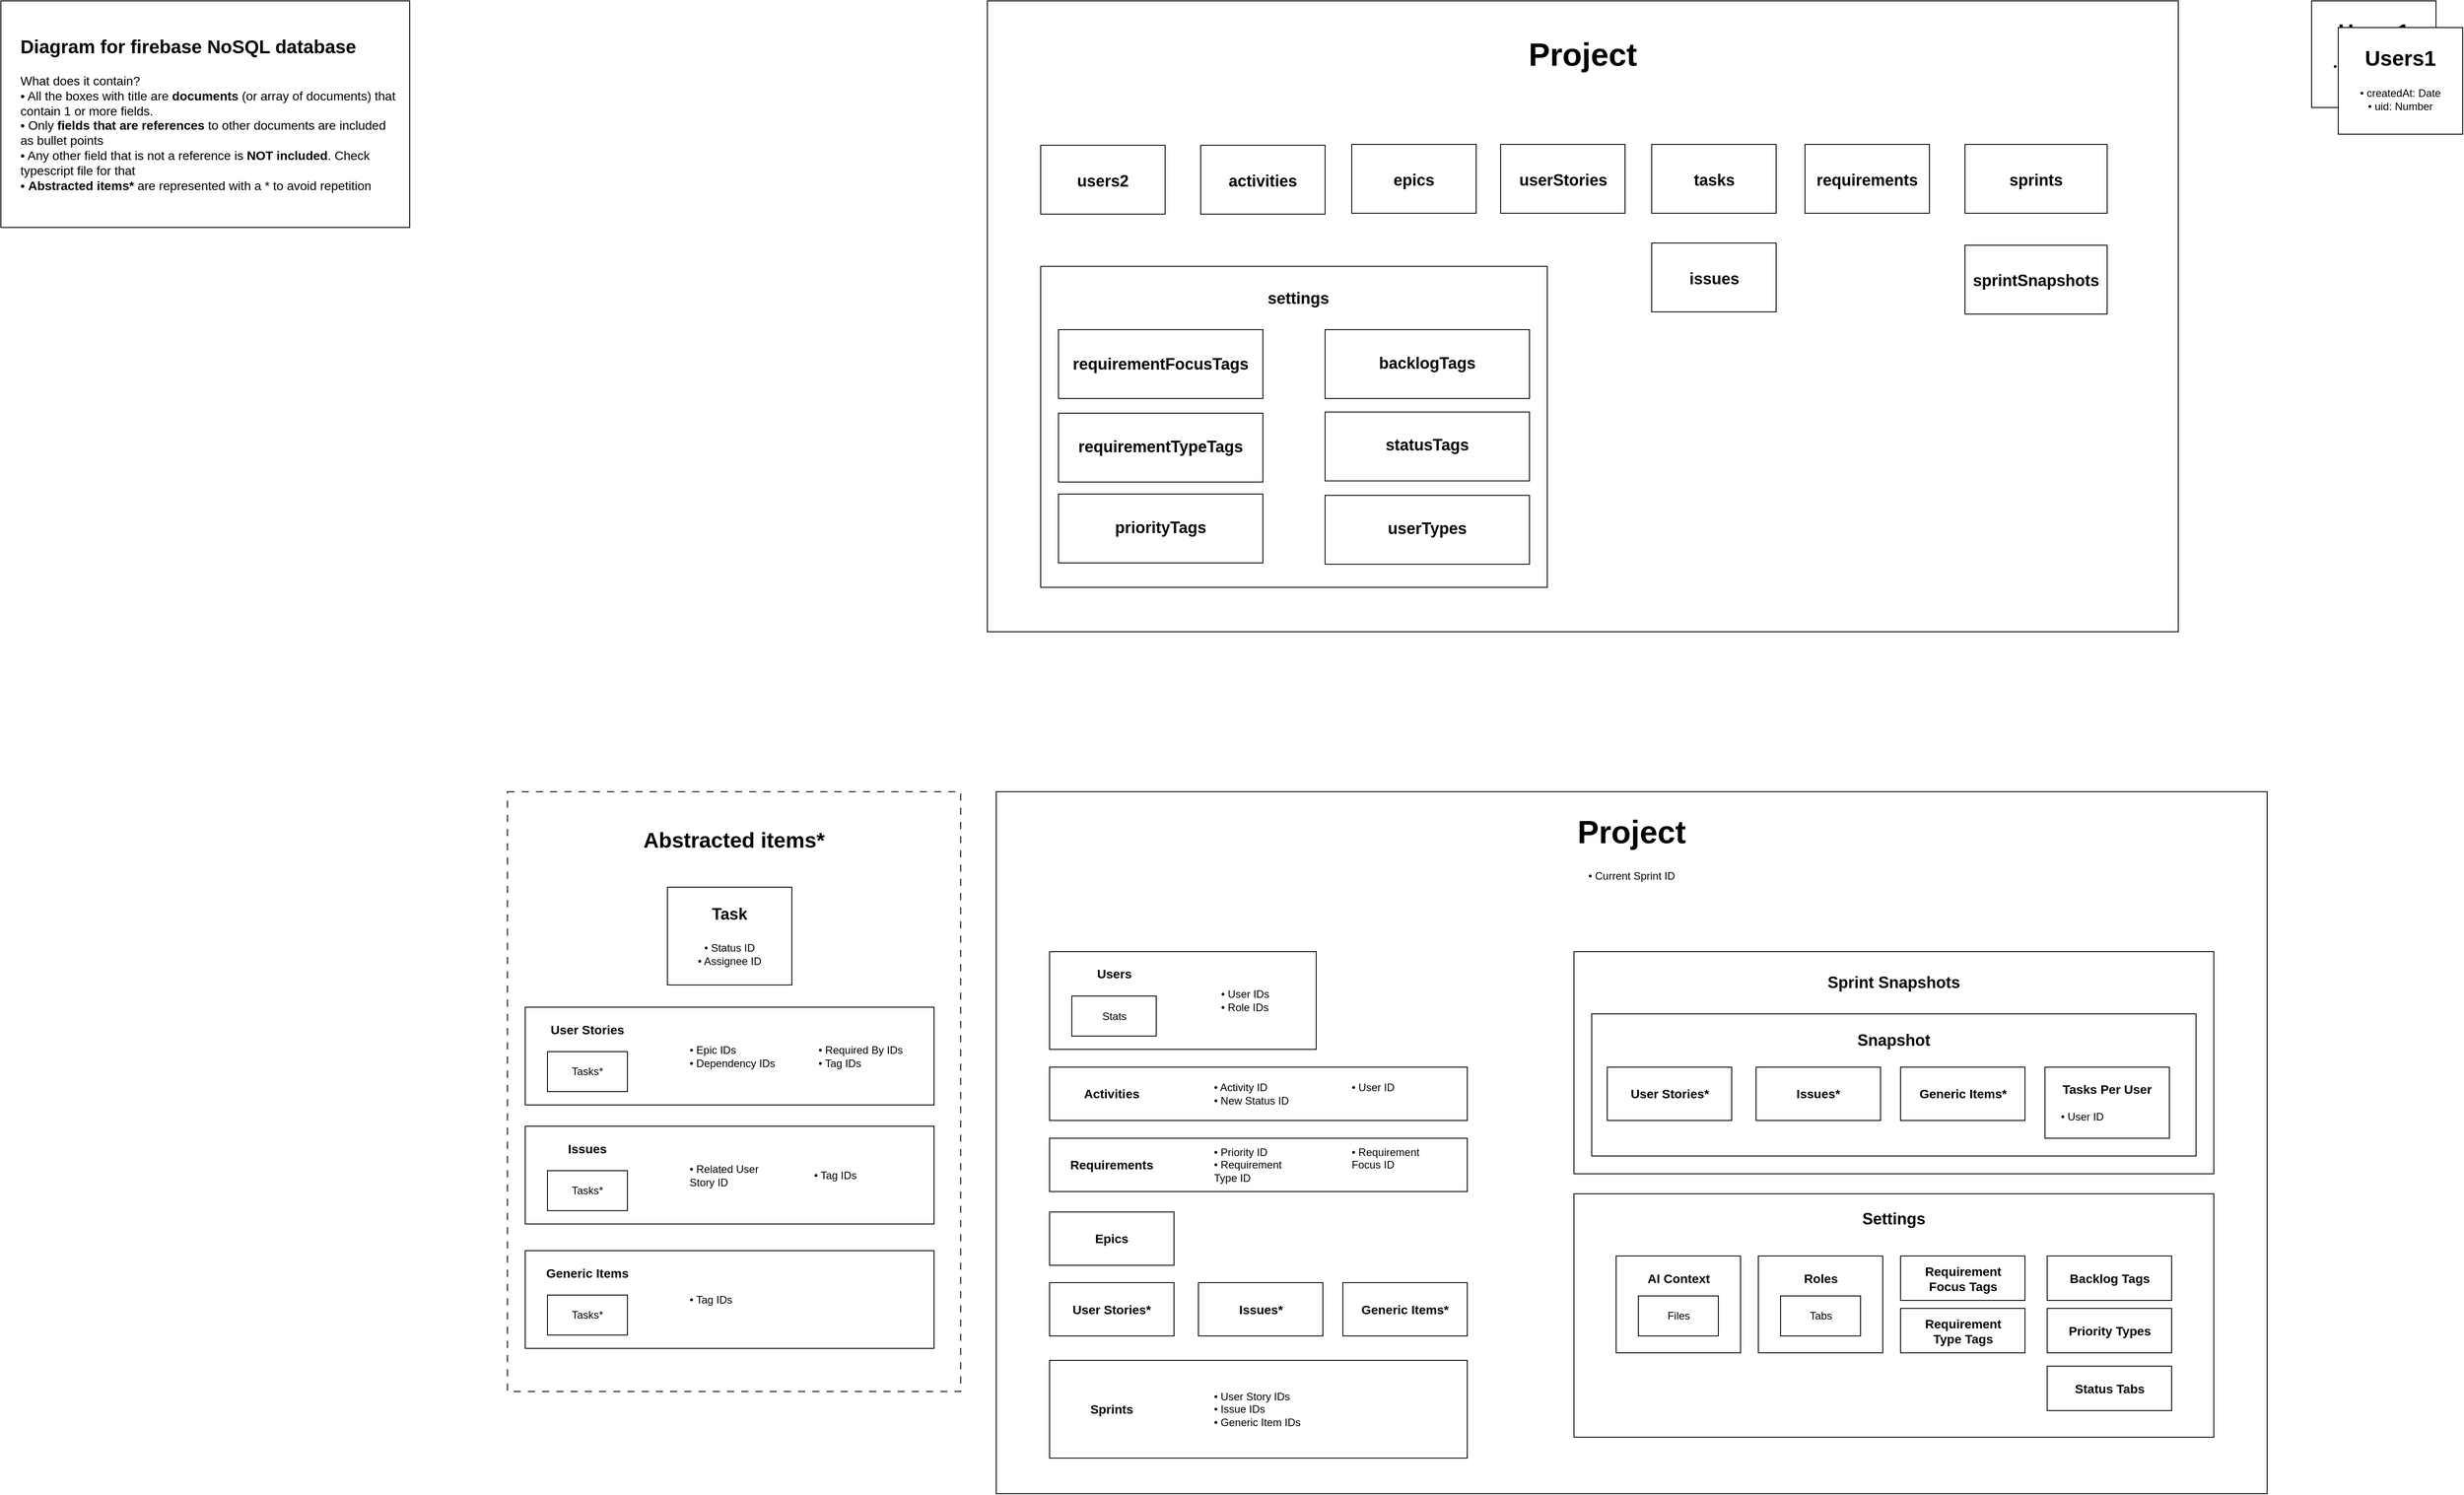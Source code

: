 <mxfile version="26.2.14">
  <diagram name="Página-1" id="4OTmXY2Rh0phOZ1CV6iW">
    <mxGraphModel dx="4019" dy="1845" grid="1" gridSize="10" guides="1" tooltips="1" connect="1" arrows="1" fold="1" page="1" pageScale="1" pageWidth="827" pageHeight="1169" math="0" shadow="0">
      <root>
        <mxCell id="0" />
        <mxCell id="1" parent="0" />
        <mxCell id="7UEIV4KV4VF5LxMRAz7w-19" value="" style="rounded=0;whiteSpace=wrap;html=1;" parent="1" vertex="1">
          <mxGeometry x="-620" y="30" width="460" height="255" as="geometry" />
        </mxCell>
        <mxCell id="syVXaHFY9ad1_4dyUhUQ-4" value="" style="rounded=0;whiteSpace=wrap;html=1;" parent="1" vertex="1">
          <mxGeometry x="490" y="30" width="1340" height="710" as="geometry" />
        </mxCell>
        <mxCell id="syVXaHFY9ad1_4dyUhUQ-6" value="&lt;h1&gt;Project&lt;/h1&gt;" style="text;html=1;align=center;verticalAlign=middle;whiteSpace=wrap;rounded=0;fontSize=18;" parent="1" vertex="1">
          <mxGeometry x="1095" y="75" width="130" height="30" as="geometry" />
        </mxCell>
        <mxCell id="syVXaHFY9ad1_4dyUhUQ-55" value="" style="rounded=0;whiteSpace=wrap;html=1;" parent="1" vertex="1">
          <mxGeometry x="1980" y="30" width="140" height="120" as="geometry" />
        </mxCell>
        <mxCell id="syVXaHFY9ad1_4dyUhUQ-56" value="&lt;h1&gt;Users1&lt;/h1&gt;" style="text;html=1;align=center;verticalAlign=middle;whiteSpace=wrap;rounded=0;" parent="1" vertex="1">
          <mxGeometry x="2020" y="50" width="60" height="30" as="geometry" />
        </mxCell>
        <mxCell id="MFJId0UJbE_y7SjFGPqC-90" value="&lt;p&gt;&lt;/p&gt;&lt;span style=&quot;background-color: transparent; color: light-dark(rgb(0, 0, 0), rgb(255, 255, 255));&quot;&gt;• createdAt: Date&lt;/span&gt;&lt;div&gt;&lt;span style=&quot;background-color: transparent; color: light-dark(rgb(0, 0, 0), rgb(255, 255, 255));&quot;&gt;• uid: Number&lt;/span&gt;&lt;/div&gt;" style="text;html=1;align=center;verticalAlign=middle;whiteSpace=wrap;rounded=0;" parent="1" vertex="1">
          <mxGeometry x="2000" y="90" width="100" height="30" as="geometry" />
        </mxCell>
        <mxCell id="7UEIV4KV4VF5LxMRAz7w-18" value="&lt;h2&gt;&lt;b&gt;Diagram for firebase NoSQL database&lt;/b&gt;&lt;/h2&gt;&lt;div&gt;What does it contain?&lt;/div&gt;&lt;div&gt;• All the boxes with title are &lt;b&gt;documents&lt;/b&gt;&amp;nbsp;(or array of documents) that contain 1 or more fields.&lt;/div&gt;&lt;div&gt;• Only &lt;b&gt;fields that are&amp;nbsp;references&lt;/b&gt; to other documents are included as bullet points&lt;/div&gt;&lt;div&gt;• Any other field that is not a reference is &lt;b&gt;NOT included&lt;/b&gt;. Check typescript file for that&lt;/div&gt;&lt;div&gt;• &lt;b&gt;Abstracted items*&lt;/b&gt; are represented with a * to avoid repetition&lt;/div&gt;" style="text;html=1;align=left;verticalAlign=top;whiteSpace=wrap;rounded=0;fontSize=14;" parent="1" vertex="1">
          <mxGeometry x="-600" y="45" width="430" height="220" as="geometry" />
        </mxCell>
        <mxCell id="F_IemNpZJ3v2NOJDD-CK-1" value="" style="rounded=0;whiteSpace=wrap;html=1;fillColor=none;dashed=1;dashPattern=8 8;fillStyle=zigzag-line;gradientColor=default;" vertex="1" parent="1">
          <mxGeometry x="-50" y="920" width="510" height="675" as="geometry" />
        </mxCell>
        <mxCell id="F_IemNpZJ3v2NOJDD-CK-2" value="" style="rounded=0;whiteSpace=wrap;html=1;" vertex="1" parent="1">
          <mxGeometry x="500" y="920" width="1430" height="790" as="geometry" />
        </mxCell>
        <mxCell id="F_IemNpZJ3v2NOJDD-CK-3" value="&lt;h1&gt;Project&lt;/h1&gt;" style="text;html=1;align=center;verticalAlign=middle;whiteSpace=wrap;rounded=0;fontSize=18;" vertex="1" parent="1">
          <mxGeometry x="1150" y="950" width="130" height="30" as="geometry" />
        </mxCell>
        <mxCell id="F_IemNpZJ3v2NOJDD-CK-4" value="" style="rounded=0;whiteSpace=wrap;html=1;" vertex="1" parent="1">
          <mxGeometry x="560" y="1230" width="470" height="60" as="geometry" />
        </mxCell>
        <mxCell id="F_IemNpZJ3v2NOJDD-CK-5" value="&lt;h3&gt;Activities&lt;/h3&gt;" style="text;html=1;align=center;verticalAlign=middle;whiteSpace=wrap;rounded=0;" vertex="1" parent="1">
          <mxGeometry x="590" y="1245" width="80" height="30" as="geometry" />
        </mxCell>
        <mxCell id="F_IemNpZJ3v2NOJDD-CK-6" value="" style="rounded=0;whiteSpace=wrap;html=1;" vertex="1" parent="1">
          <mxGeometry x="560" y="1100" width="300" height="110" as="geometry" />
        </mxCell>
        <mxCell id="F_IemNpZJ3v2NOJDD-CK-7" value="" style="rounded=0;whiteSpace=wrap;html=1;" vertex="1" parent="1">
          <mxGeometry x="585" y="1150" width="95" height="45" as="geometry" />
        </mxCell>
        <mxCell id="F_IemNpZJ3v2NOJDD-CK-8" value="Stats" style="text;html=1;align=center;verticalAlign=middle;whiteSpace=wrap;rounded=0;" vertex="1" parent="1">
          <mxGeometry x="602.5" y="1157.5" width="60" height="30" as="geometry" />
        </mxCell>
        <mxCell id="F_IemNpZJ3v2NOJDD-CK-9" value="&lt;h3&gt;Users&lt;/h3&gt;" style="text;html=1;align=center;verticalAlign=middle;whiteSpace=wrap;rounded=0;" vertex="1" parent="1">
          <mxGeometry x="602.5" y="1110" width="60" height="30" as="geometry" />
        </mxCell>
        <mxCell id="F_IemNpZJ3v2NOJDD-CK-10" value="" style="rounded=0;whiteSpace=wrap;html=1;" vertex="1" parent="1">
          <mxGeometry x="560" y="1310" width="470" height="60" as="geometry" />
        </mxCell>
        <mxCell id="F_IemNpZJ3v2NOJDD-CK-11" value="&lt;h3&gt;Requirements&lt;/h3&gt;" style="text;html=1;align=center;verticalAlign=middle;whiteSpace=wrap;rounded=0;" vertex="1" parent="1">
          <mxGeometry x="590" y="1325" width="80" height="30" as="geometry" />
        </mxCell>
        <mxCell id="F_IemNpZJ3v2NOJDD-CK-12" value="" style="rounded=0;whiteSpace=wrap;html=1;" vertex="1" parent="1">
          <mxGeometry x="560" y="1393" width="140" height="60" as="geometry" />
        </mxCell>
        <mxCell id="F_IemNpZJ3v2NOJDD-CK-13" value="&lt;h3&gt;Epics&lt;/h3&gt;" style="text;html=1;align=center;verticalAlign=middle;whiteSpace=wrap;rounded=0;" vertex="1" parent="1">
          <mxGeometry x="590" y="1408" width="80" height="30" as="geometry" />
        </mxCell>
        <mxCell id="F_IemNpZJ3v2NOJDD-CK-14" value="" style="rounded=0;whiteSpace=wrap;html=1;" vertex="1" parent="1">
          <mxGeometry x="1150" y="1100" width="720" height="250" as="geometry" />
        </mxCell>
        <mxCell id="F_IemNpZJ3v2NOJDD-CK-15" value="&lt;h2&gt;Sprint Snapshots&lt;/h2&gt;" style="text;html=1;align=center;verticalAlign=middle;whiteSpace=wrap;rounded=0;" vertex="1" parent="1">
          <mxGeometry x="1385" y="1120" width="250" height="30" as="geometry" />
        </mxCell>
        <mxCell id="F_IemNpZJ3v2NOJDD-CK-16" value="" style="rounded=0;whiteSpace=wrap;html=1;" vertex="1" parent="1">
          <mxGeometry x="1170" y="1170" width="680" height="160" as="geometry" />
        </mxCell>
        <mxCell id="F_IemNpZJ3v2NOJDD-CK-17" value="&lt;h2&gt;Snapshot&lt;/h2&gt;" style="text;html=1;align=center;verticalAlign=middle;whiteSpace=wrap;rounded=0;" vertex="1" parent="1">
          <mxGeometry x="1450" y="1185" width="120" height="30" as="geometry" />
        </mxCell>
        <mxCell id="F_IemNpZJ3v2NOJDD-CK-18" value="" style="rounded=0;whiteSpace=wrap;html=1;" vertex="1" parent="1">
          <mxGeometry x="1150" y="1372.5" width="720" height="274" as="geometry" />
        </mxCell>
        <mxCell id="F_IemNpZJ3v2NOJDD-CK-19" value="" style="rounded=0;whiteSpace=wrap;html=1;" vertex="1" parent="1">
          <mxGeometry x="1197.5" y="1442.5" width="140" height="109" as="geometry" />
        </mxCell>
        <mxCell id="F_IemNpZJ3v2NOJDD-CK-20" value="&lt;h2&gt;Settings&lt;/h2&gt;" style="text;html=1;align=center;verticalAlign=middle;whiteSpace=wrap;rounded=0;" vertex="1" parent="1">
          <mxGeometry x="1385" y="1385.5" width="250" height="30" as="geometry" />
        </mxCell>
        <mxCell id="F_IemNpZJ3v2NOJDD-CK-21" value="&lt;h3&gt;AI Context&lt;/h3&gt;" style="text;html=1;align=center;verticalAlign=middle;whiteSpace=wrap;rounded=0;" vertex="1" parent="1">
          <mxGeometry x="1207.5" y="1452.5" width="120" height="30" as="geometry" />
        </mxCell>
        <mxCell id="F_IemNpZJ3v2NOJDD-CK-22" value="" style="rounded=0;whiteSpace=wrap;html=1;" vertex="1" parent="1">
          <mxGeometry x="1357.5" y="1442.5" width="140" height="109" as="geometry" />
        </mxCell>
        <mxCell id="F_IemNpZJ3v2NOJDD-CK-23" value="&lt;h3&gt;Roles&lt;/h3&gt;" style="text;html=1;align=center;verticalAlign=middle;whiteSpace=wrap;rounded=0;" vertex="1" parent="1">
          <mxGeometry x="1397.5" y="1452.5" width="60" height="30" as="geometry" />
        </mxCell>
        <mxCell id="F_IemNpZJ3v2NOJDD-CK-24" value="" style="rounded=0;whiteSpace=wrap;html=1;" vertex="1" parent="1">
          <mxGeometry x="1382.5" y="1487.5" width="90" height="45" as="geometry" />
        </mxCell>
        <mxCell id="F_IemNpZJ3v2NOJDD-CK-25" value="Tabs" style="text;html=1;align=center;verticalAlign=middle;whiteSpace=wrap;rounded=0;" vertex="1" parent="1">
          <mxGeometry x="1397.5" y="1495" width="60" height="30" as="geometry" />
        </mxCell>
        <mxCell id="F_IemNpZJ3v2NOJDD-CK-26" value="&lt;p&gt;&lt;/p&gt;&lt;span style=&quot;background-color: transparent; color: light-dark(rgb(0, 0, 0), rgb(255, 255, 255));&quot;&gt;• User IDs&lt;/span&gt;&lt;br&gt;&lt;span style=&quot;background-color: transparent; color: light-dark(rgb(0, 0, 0), rgb(255, 255, 255));&quot;&gt;• Role IDs&lt;/span&gt;&lt;span style=&quot;background-color: transparent; color: light-dark(rgb(0, 0, 0), rgb(255, 255, 255));&quot;&gt;&amp;nbsp;&lt;/span&gt;&lt;div&gt;&lt;div&gt;&lt;p&gt;&lt;/p&gt;&lt;/div&gt;&lt;/div&gt;" style="text;html=1;align=left;verticalAlign=middle;whiteSpace=wrap;rounded=0;fontSize=12;spacing=0;spacingBottom=0;horizontal=1;" vertex="1" parent="1">
          <mxGeometry x="752.5" y="1130" width="75" height="50" as="geometry" />
        </mxCell>
        <mxCell id="F_IemNpZJ3v2NOJDD-CK-27" value="&lt;p&gt;&lt;/p&gt;&lt;span style=&quot;background-color: transparent; color: light-dark(rgb(0, 0, 0), rgb(255, 255, 255));&quot;&gt;• Activity ID&lt;/span&gt;&lt;br&gt;&lt;span style=&quot;background-color: transparent; color: light-dark(rgb(0, 0, 0), rgb(255, 255, 255));&quot;&gt;• New Status ID&lt;/span&gt;&lt;div&gt;&lt;div&gt;&lt;p&gt;&lt;/p&gt;&lt;/div&gt;&lt;/div&gt;" style="text;html=1;align=left;verticalAlign=middle;whiteSpace=wrap;rounded=0;fontSize=12;spacing=0;spacingBottom=0;horizontal=1;" vertex="1" parent="1">
          <mxGeometry x="745" y="1235" width="90" height="50" as="geometry" />
        </mxCell>
        <mxCell id="F_IemNpZJ3v2NOJDD-CK-28" value="&lt;p&gt;&lt;/p&gt;&lt;span style=&quot;background-color: transparent; color: light-dark(rgb(0, 0, 0), rgb(255, 255, 255));&quot;&gt;• User ID&lt;/span&gt;&lt;div&gt;&lt;span style=&quot;background-color: transparent; color: light-dark(rgb(0, 0, 0), rgb(255, 255, 255));&quot;&gt;&amp;nbsp;&lt;/span&gt;&lt;br&gt;&lt;div&gt;&lt;div&gt;&lt;p&gt;&lt;/p&gt;&lt;/div&gt;&lt;/div&gt;&lt;/div&gt;" style="text;html=1;align=left;verticalAlign=middle;whiteSpace=wrap;rounded=0;fontSize=12;spacing=0;spacingBottom=0;horizontal=1;" vertex="1" parent="1">
          <mxGeometry x="900" y="1235" width="90" height="50" as="geometry" />
        </mxCell>
        <mxCell id="F_IemNpZJ3v2NOJDD-CK-29" value="&lt;p&gt;&lt;/p&gt;&lt;span style=&quot;background-color: transparent; color: light-dark(rgb(0, 0, 0), rgb(255, 255, 255));&quot;&gt;• Current Sprint ID&lt;/span&gt;&lt;div&gt;&lt;div&gt;&lt;div&gt;&lt;p&gt;&lt;/p&gt;&lt;/div&gt;&lt;/div&gt;&lt;/div&gt;" style="text;html=1;align=center;verticalAlign=middle;whiteSpace=wrap;rounded=0;fontSize=12;spacing=0;spacingBottom=0;horizontal=1;" vertex="1" parent="1">
          <mxGeometry x="1140" y="990" width="150" height="50" as="geometry" />
        </mxCell>
        <mxCell id="F_IemNpZJ3v2NOJDD-CK-30" value="&lt;p&gt;&lt;/p&gt;&lt;span style=&quot;background-color: transparent; color: light-dark(rgb(0, 0, 0), rgb(255, 255, 255));&quot;&gt;• Priority ID&lt;/span&gt;&lt;br&gt;&lt;span style=&quot;background-color: transparent; color: light-dark(rgb(0, 0, 0), rgb(255, 255, 255));&quot;&gt;• Requirement Type ID&lt;/span&gt;&lt;div&gt;&lt;div&gt;&lt;p&gt;&lt;/p&gt;&lt;/div&gt;&lt;/div&gt;" style="text;html=1;align=left;verticalAlign=middle;whiteSpace=wrap;rounded=0;fontSize=12;spacing=0;spacingBottom=0;horizontal=1;" vertex="1" parent="1">
          <mxGeometry x="745" y="1315" width="90" height="50" as="geometry" />
        </mxCell>
        <mxCell id="F_IemNpZJ3v2NOJDD-CK-31" value="&lt;p&gt;&lt;/p&gt;&lt;span style=&quot;background-color: transparent; color: light-dark(rgb(0, 0, 0), rgb(255, 255, 255));&quot;&gt;• Requirement Focus ID&lt;/span&gt;&lt;div&gt;&lt;span style=&quot;background-color: transparent; color: light-dark(rgb(0, 0, 0), rgb(255, 255, 255));&quot;&gt;&amp;nbsp;&lt;/span&gt;&lt;br&gt;&lt;div&gt;&lt;div&gt;&lt;p&gt;&lt;/p&gt;&lt;/div&gt;&lt;/div&gt;&lt;/div&gt;" style="text;html=1;align=left;verticalAlign=middle;whiteSpace=wrap;rounded=0;fontSize=12;spacing=0;spacingBottom=0;horizontal=1;" vertex="1" parent="1">
          <mxGeometry x="900" y="1315" width="90" height="50" as="geometry" />
        </mxCell>
        <mxCell id="F_IemNpZJ3v2NOJDD-CK-32" value="" style="rounded=0;whiteSpace=wrap;html=1;" vertex="1" parent="1">
          <mxGeometry x="130" y="1027.5" width="140" height="110" as="geometry" />
        </mxCell>
        <mxCell id="F_IemNpZJ3v2NOJDD-CK-33" value="&lt;h2&gt;Task&lt;/h2&gt;" style="text;html=1;align=center;verticalAlign=middle;whiteSpace=wrap;rounded=0;" vertex="1" parent="1">
          <mxGeometry x="170" y="1042.5" width="60" height="30" as="geometry" />
        </mxCell>
        <mxCell id="F_IemNpZJ3v2NOJDD-CK-34" value="&lt;p&gt;&lt;/p&gt;&lt;span style=&quot;background-color: transparent; color: light-dark(rgb(0, 0, 0), rgb(255, 255, 255));&quot;&gt;• Status ID&lt;br&gt;&lt;/span&gt;&lt;div&gt;&lt;span style=&quot;background-color: transparent; color: light-dark(rgb(0, 0, 0), rgb(255, 255, 255));&quot;&gt;• Assignee ID&lt;/span&gt;&lt;p&gt;&lt;/p&gt;&lt;/div&gt;" style="text;html=1;align=center;verticalAlign=middle;whiteSpace=wrap;rounded=0;" vertex="1" parent="1">
          <mxGeometry x="150" y="1087.5" width="100" height="30" as="geometry" />
        </mxCell>
        <mxCell id="F_IemNpZJ3v2NOJDD-CK-35" value="" style="rounded=0;whiteSpace=wrap;html=1;" vertex="1" parent="1">
          <mxGeometry x="560" y="1560" width="470" height="110" as="geometry" />
        </mxCell>
        <mxCell id="F_IemNpZJ3v2NOJDD-CK-36" value="&lt;h3&gt;Sprints&lt;/h3&gt;" style="text;html=1;align=center;verticalAlign=middle;whiteSpace=wrap;rounded=0;" vertex="1" parent="1">
          <mxGeometry x="570" y="1600" width="120" height="30" as="geometry" />
        </mxCell>
        <mxCell id="F_IemNpZJ3v2NOJDD-CK-37" value="&lt;p&gt;&lt;/p&gt;&lt;span style=&quot;background-color: transparent; color: light-dark(rgb(0, 0, 0), rgb(255, 255, 255));&quot;&gt;• User Story IDs&lt;br&gt;&lt;/span&gt;&lt;div&gt;&lt;span style=&quot;background-color: transparent; color: light-dark(rgb(0, 0, 0), rgb(255, 255, 255));&quot;&gt;• Issue IDs&lt;/span&gt;&lt;/div&gt;&lt;div&gt;&lt;span style=&quot;background-color: transparent; color: light-dark(rgb(0, 0, 0), rgb(255, 255, 255));&quot;&gt;• Generic Item IDs&lt;/span&gt;&lt;div&gt;&lt;div&gt;&lt;div&gt;&lt;div&gt;&lt;div&gt;&lt;p&gt;&lt;/p&gt;&lt;/div&gt;&lt;/div&gt;&lt;/div&gt;&lt;/div&gt;&lt;/div&gt;&lt;/div&gt;" style="text;html=1;align=left;verticalAlign=middle;whiteSpace=wrap;rounded=0;fontSize=12;spacing=0;spacingBottom=0;horizontal=1;" vertex="1" parent="1">
          <mxGeometry x="745" y="1590" width="105" height="50" as="geometry" />
        </mxCell>
        <mxCell id="F_IemNpZJ3v2NOJDD-CK-38" value="" style="rounded=0;whiteSpace=wrap;html=1;" vertex="1" parent="1">
          <mxGeometry x="1680" y="1230" width="140" height="80" as="geometry" />
        </mxCell>
        <mxCell id="F_IemNpZJ3v2NOJDD-CK-39" value="&lt;h3&gt;Tasks Per User&lt;/h3&gt;" style="text;html=1;align=center;verticalAlign=middle;whiteSpace=wrap;rounded=0;" vertex="1" parent="1">
          <mxGeometry x="1690" y="1240" width="120" height="30" as="geometry" />
        </mxCell>
        <mxCell id="F_IemNpZJ3v2NOJDD-CK-40" value="&lt;p&gt;&lt;/p&gt;&lt;span style=&quot;background-color: transparent; color: light-dark(rgb(0, 0, 0), rgb(255, 255, 255));&quot;&gt;• User ID&lt;/span&gt;&lt;div&gt;&lt;div&gt;&lt;div&gt;&lt;p&gt;&lt;/p&gt;&lt;/div&gt;&lt;/div&gt;&lt;/div&gt;" style="text;html=1;align=left;verticalAlign=middle;whiteSpace=wrap;rounded=0;fontSize=12;spacing=0;spacingBottom=0;horizontal=1;" vertex="1" parent="1">
          <mxGeometry x="1697.5" y="1272.5" width="105" height="27.5" as="geometry" />
        </mxCell>
        <mxCell id="F_IemNpZJ3v2NOJDD-CK-41" value="" style="rounded=0;whiteSpace=wrap;html=1;" vertex="1" parent="1">
          <mxGeometry x="1517.5" y="1442.5" width="140" height="50" as="geometry" />
        </mxCell>
        <mxCell id="F_IemNpZJ3v2NOJDD-CK-42" value="&lt;h3&gt;Requirement Focus Tags&lt;/h3&gt;" style="text;html=1;align=center;verticalAlign=middle;whiteSpace=wrap;rounded=0;" vertex="1" parent="1">
          <mxGeometry x="1527.5" y="1452.5" width="120" height="30" as="geometry" />
        </mxCell>
        <mxCell id="F_IemNpZJ3v2NOJDD-CK-43" value="" style="rounded=0;whiteSpace=wrap;html=1;" vertex="1" parent="1">
          <mxGeometry x="1517.5" y="1501.5" width="140" height="50" as="geometry" />
        </mxCell>
        <mxCell id="F_IemNpZJ3v2NOJDD-CK-44" value="&lt;h3&gt;Requirement Type Tags&lt;/h3&gt;" style="text;html=1;align=center;verticalAlign=middle;whiteSpace=wrap;rounded=0;" vertex="1" parent="1">
          <mxGeometry x="1527.5" y="1511.5" width="120" height="30" as="geometry" />
        </mxCell>
        <mxCell id="F_IemNpZJ3v2NOJDD-CK-45" value="" style="rounded=0;whiteSpace=wrap;html=1;" vertex="1" parent="1">
          <mxGeometry x="1682.5" y="1442.5" width="140" height="50" as="geometry" />
        </mxCell>
        <mxCell id="F_IemNpZJ3v2NOJDD-CK-46" value="&lt;h3&gt;Backlog Tags&lt;/h3&gt;" style="text;html=1;align=center;verticalAlign=middle;whiteSpace=wrap;rounded=0;" vertex="1" parent="1">
          <mxGeometry x="1692.5" y="1452.5" width="120" height="30" as="geometry" />
        </mxCell>
        <mxCell id="F_IemNpZJ3v2NOJDD-CK-47" value="" style="rounded=0;whiteSpace=wrap;html=1;" vertex="1" parent="1">
          <mxGeometry x="1682.5" y="1501.5" width="140" height="50" as="geometry" />
        </mxCell>
        <mxCell id="F_IemNpZJ3v2NOJDD-CK-48" value="&lt;h3&gt;Priority Types&lt;/h3&gt;" style="text;html=1;align=center;verticalAlign=middle;whiteSpace=wrap;rounded=0;" vertex="1" parent="1">
          <mxGeometry x="1692.5" y="1511.5" width="120" height="30" as="geometry" />
        </mxCell>
        <mxCell id="F_IemNpZJ3v2NOJDD-CK-49" value="" style="rounded=0;whiteSpace=wrap;html=1;" vertex="1" parent="1">
          <mxGeometry x="1222.5" y="1487.5" width="90" height="45" as="geometry" />
        </mxCell>
        <mxCell id="F_IemNpZJ3v2NOJDD-CK-50" value="Files" style="text;html=1;align=center;verticalAlign=middle;whiteSpace=wrap;rounded=0;" vertex="1" parent="1">
          <mxGeometry x="1237.5" y="1495" width="60" height="30" as="geometry" />
        </mxCell>
        <mxCell id="F_IemNpZJ3v2NOJDD-CK-51" value="" style="rounded=0;whiteSpace=wrap;html=1;" vertex="1" parent="1">
          <mxGeometry x="1682.5" y="1566.5" width="140" height="50" as="geometry" />
        </mxCell>
        <mxCell id="F_IemNpZJ3v2NOJDD-CK-52" value="&lt;h3&gt;Status Tabs&lt;/h3&gt;" style="text;html=1;align=center;verticalAlign=middle;whiteSpace=wrap;rounded=0;" vertex="1" parent="1">
          <mxGeometry x="1692.5" y="1576.5" width="120" height="30" as="geometry" />
        </mxCell>
        <mxCell id="F_IemNpZJ3v2NOJDD-CK-53" value="" style="rounded=0;whiteSpace=wrap;html=1;" vertex="1" parent="1">
          <mxGeometry x="-30" y="1162.5" width="460" height="110" as="geometry" />
        </mxCell>
        <mxCell id="F_IemNpZJ3v2NOJDD-CK-54" value="" style="rounded=0;whiteSpace=wrap;html=1;" vertex="1" parent="1">
          <mxGeometry x="-5" y="1212.5" width="90" height="45" as="geometry" />
        </mxCell>
        <mxCell id="F_IemNpZJ3v2NOJDD-CK-55" value="Tasks*" style="text;html=1;align=center;verticalAlign=middle;whiteSpace=wrap;rounded=0;" vertex="1" parent="1">
          <mxGeometry x="10" y="1220" width="60" height="30" as="geometry" />
        </mxCell>
        <mxCell id="F_IemNpZJ3v2NOJDD-CK-56" value="&lt;h3&gt;User Stories&lt;/h3&gt;" style="text;html=1;align=center;verticalAlign=middle;whiteSpace=wrap;rounded=0;" vertex="1" parent="1">
          <mxGeometry x="-20" y="1172.5" width="120" height="30" as="geometry" />
        </mxCell>
        <mxCell id="F_IemNpZJ3v2NOJDD-CK-57" value="&lt;p&gt;&lt;/p&gt;&lt;span style=&quot;background-color: transparent; color: light-dark(rgb(0, 0, 0), rgb(255, 255, 255));&quot;&gt;• Epic IDs&lt;/span&gt;&lt;br&gt;&lt;span style=&quot;background-color: transparent; color: light-dark(rgb(0, 0, 0), rgb(255, 255, 255));&quot;&gt;• Dependency&lt;/span&gt;&lt;span style=&quot;background-color: transparent; color: light-dark(rgb(0, 0, 0), rgb(255, 255, 255));&quot;&gt;&amp;nbsp;IDs&lt;/span&gt;&lt;div&gt;&lt;div&gt;&lt;p&gt;&lt;/p&gt;&lt;/div&gt;&lt;/div&gt;" style="text;html=1;align=left;verticalAlign=middle;whiteSpace=wrap;rounded=0;fontSize=12;spacing=0;spacingBottom=0;horizontal=1;" vertex="1" parent="1">
          <mxGeometry x="155" y="1192.5" width="105" height="50" as="geometry" />
        </mxCell>
        <mxCell id="F_IemNpZJ3v2NOJDD-CK-58" value="&lt;p&gt;&lt;/p&gt;&lt;span style=&quot;background-color: transparent; color: light-dark(rgb(0, 0, 0), rgb(255, 255, 255));&quot;&gt;• Required By IDs&lt;/span&gt;&lt;div&gt;&lt;span style=&quot;background-color: transparent; color: light-dark(rgb(0, 0, 0), rgb(255, 255, 255));&quot;&gt;• T&lt;/span&gt;&lt;span style=&quot;background-color: transparent;&quot;&gt;ag IDs&lt;/span&gt;&lt;div&gt;&lt;div&gt;&lt;p&gt;&lt;/p&gt;&lt;/div&gt;&lt;/div&gt;&lt;/div&gt;" style="text;html=1;align=left;verticalAlign=middle;whiteSpace=wrap;rounded=0;fontSize=12;spacing=0;spacingBottom=0;horizontal=1;" vertex="1" parent="1">
          <mxGeometry x="300" y="1192.5" width="105" height="50" as="geometry" />
        </mxCell>
        <mxCell id="F_IemNpZJ3v2NOJDD-CK-59" value="" style="rounded=0;whiteSpace=wrap;html=1;" vertex="1" parent="1">
          <mxGeometry x="-30" y="1296.5" width="460" height="110" as="geometry" />
        </mxCell>
        <mxCell id="F_IemNpZJ3v2NOJDD-CK-60" value="" style="rounded=0;whiteSpace=wrap;html=1;" vertex="1" parent="1">
          <mxGeometry x="-5" y="1346.5" width="90" height="45" as="geometry" />
        </mxCell>
        <mxCell id="F_IemNpZJ3v2NOJDD-CK-61" value="Tasks*" style="text;html=1;align=center;verticalAlign=middle;whiteSpace=wrap;rounded=0;" vertex="1" parent="1">
          <mxGeometry x="10" y="1354" width="60" height="30" as="geometry" />
        </mxCell>
        <mxCell id="F_IemNpZJ3v2NOJDD-CK-62" value="&lt;h3&gt;Issues&lt;/h3&gt;" style="text;html=1;align=center;verticalAlign=middle;whiteSpace=wrap;rounded=0;" vertex="1" parent="1">
          <mxGeometry x="-20" y="1306.5" width="120" height="30" as="geometry" />
        </mxCell>
        <mxCell id="F_IemNpZJ3v2NOJDD-CK-63" value="&lt;p&gt;&lt;/p&gt;&lt;span style=&quot;background-color: transparent; color: light-dark(rgb(0, 0, 0), rgb(255, 255, 255));&quot;&gt;• R&lt;/span&gt;&lt;span style=&quot;background-color: transparent;&quot;&gt;elated User Story ID&amp;nbsp;&lt;/span&gt;&lt;div&gt;&lt;div&gt;&lt;div&gt;&lt;div&gt;&lt;div&gt;&lt;p&gt;&lt;/p&gt;&lt;/div&gt;&lt;/div&gt;&lt;/div&gt;&lt;/div&gt;&lt;/div&gt;" style="text;html=1;align=left;verticalAlign=middle;whiteSpace=wrap;rounded=0;fontSize=12;spacing=0;spacingBottom=0;horizontal=1;" vertex="1" parent="1">
          <mxGeometry x="155" y="1326.5" width="105" height="50" as="geometry" />
        </mxCell>
        <mxCell id="F_IemNpZJ3v2NOJDD-CK-64" value="&lt;p&gt;&lt;/p&gt;&lt;span style=&quot;color: light-dark(rgb(0, 0, 0), rgb(255, 255, 255)); background-color: transparent;&quot;&gt;• T&lt;/span&gt;&lt;span style=&quot;background-color: transparent;&quot;&gt;ag IDs&lt;/span&gt;&lt;div&gt;&lt;div&gt;&lt;div&gt;&lt;div&gt;&lt;div&gt;&lt;p&gt;&lt;/p&gt;&lt;/div&gt;&lt;/div&gt;&lt;/div&gt;&lt;/div&gt;&lt;/div&gt;" style="text;html=1;align=left;verticalAlign=middle;whiteSpace=wrap;rounded=0;fontSize=12;spacing=0;spacingBottom=0;horizontal=1;" vertex="1" parent="1">
          <mxGeometry x="295" y="1326.5" width="105" height="50" as="geometry" />
        </mxCell>
        <mxCell id="F_IemNpZJ3v2NOJDD-CK-65" value="" style="rounded=0;whiteSpace=wrap;html=1;" vertex="1" parent="1">
          <mxGeometry x="-30" y="1436.5" width="460" height="110" as="geometry" />
        </mxCell>
        <mxCell id="F_IemNpZJ3v2NOJDD-CK-66" value="" style="rounded=0;whiteSpace=wrap;html=1;" vertex="1" parent="1">
          <mxGeometry x="-5" y="1486.5" width="90" height="45" as="geometry" />
        </mxCell>
        <mxCell id="F_IemNpZJ3v2NOJDD-CK-67" value="Tasks*" style="text;html=1;align=center;verticalAlign=middle;whiteSpace=wrap;rounded=0;" vertex="1" parent="1">
          <mxGeometry x="10" y="1494" width="60" height="30" as="geometry" />
        </mxCell>
        <mxCell id="F_IemNpZJ3v2NOJDD-CK-68" value="&lt;h3&gt;Generic Items&lt;/h3&gt;" style="text;html=1;align=center;verticalAlign=middle;whiteSpace=wrap;rounded=0;" vertex="1" parent="1">
          <mxGeometry x="-20" y="1446.5" width="120" height="30" as="geometry" />
        </mxCell>
        <mxCell id="F_IemNpZJ3v2NOJDD-CK-69" value="&lt;p&gt;&lt;/p&gt;&lt;span style=&quot;background-color: transparent; color: light-dark(rgb(0, 0, 0), rgb(255, 255, 255));&quot;&gt;• Tag IDs&lt;/span&gt;&lt;div&gt;&lt;div&gt;&lt;div&gt;&lt;div&gt;&lt;div&gt;&lt;p&gt;&lt;/p&gt;&lt;/div&gt;&lt;/div&gt;&lt;/div&gt;&lt;/div&gt;&lt;/div&gt;" style="text;html=1;align=left;verticalAlign=middle;whiteSpace=wrap;rounded=0;fontSize=12;spacing=0;spacingBottom=0;horizontal=1;" vertex="1" parent="1">
          <mxGeometry x="155" y="1466.5" width="105" height="50" as="geometry" />
        </mxCell>
        <mxCell id="F_IemNpZJ3v2NOJDD-CK-70" value="&lt;h1&gt;Abstracted items*&lt;/h1&gt;" style="text;html=1;align=center;verticalAlign=middle;whiteSpace=wrap;rounded=0;" vertex="1" parent="1">
          <mxGeometry x="70" y="960" width="270" height="30" as="geometry" />
        </mxCell>
        <mxCell id="F_IemNpZJ3v2NOJDD-CK-71" value="" style="rounded=0;whiteSpace=wrap;html=1;" vertex="1" parent="1">
          <mxGeometry x="727.5" y="1472.5" width="140" height="60" as="geometry" />
        </mxCell>
        <mxCell id="F_IemNpZJ3v2NOJDD-CK-72" value="&lt;h3&gt;Issues*&lt;/h3&gt;" style="text;html=1;align=center;verticalAlign=middle;whiteSpace=wrap;rounded=0;" vertex="1" parent="1">
          <mxGeometry x="757.5" y="1487.5" width="80" height="30" as="geometry" />
        </mxCell>
        <mxCell id="F_IemNpZJ3v2NOJDD-CK-73" value="" style="rounded=0;whiteSpace=wrap;html=1;" vertex="1" parent="1">
          <mxGeometry x="890" y="1472.5" width="140" height="60" as="geometry" />
        </mxCell>
        <mxCell id="F_IemNpZJ3v2NOJDD-CK-74" value="&lt;h3&gt;Generic Items*&lt;/h3&gt;" style="text;html=1;align=center;verticalAlign=middle;whiteSpace=wrap;rounded=0;" vertex="1" parent="1">
          <mxGeometry x="900" y="1487.5" width="120" height="30" as="geometry" />
        </mxCell>
        <mxCell id="F_IemNpZJ3v2NOJDD-CK-75" value="" style="rounded=0;whiteSpace=wrap;html=1;" vertex="1" parent="1">
          <mxGeometry x="560" y="1472.5" width="140" height="60" as="geometry" />
        </mxCell>
        <mxCell id="F_IemNpZJ3v2NOJDD-CK-76" value="&lt;h3&gt;User Stories*&lt;/h3&gt;" style="text;html=1;align=center;verticalAlign=middle;whiteSpace=wrap;rounded=0;" vertex="1" parent="1">
          <mxGeometry x="570" y="1487.5" width="120" height="30" as="geometry" />
        </mxCell>
        <mxCell id="F_IemNpZJ3v2NOJDD-CK-77" value="" style="rounded=0;whiteSpace=wrap;html=1;" vertex="1" parent="1">
          <mxGeometry x="1355" y="1230" width="140" height="60" as="geometry" />
        </mxCell>
        <mxCell id="F_IemNpZJ3v2NOJDD-CK-78" value="&lt;h3&gt;Issues*&lt;/h3&gt;" style="text;html=1;align=center;verticalAlign=middle;whiteSpace=wrap;rounded=0;" vertex="1" parent="1">
          <mxGeometry x="1385" y="1245" width="80" height="30" as="geometry" />
        </mxCell>
        <mxCell id="F_IemNpZJ3v2NOJDD-CK-79" value="" style="rounded=0;whiteSpace=wrap;html=1;" vertex="1" parent="1">
          <mxGeometry x="1517.5" y="1230" width="140" height="60" as="geometry" />
        </mxCell>
        <mxCell id="F_IemNpZJ3v2NOJDD-CK-80" value="&lt;h3&gt;Generic Items*&lt;/h3&gt;" style="text;html=1;align=center;verticalAlign=middle;whiteSpace=wrap;rounded=0;" vertex="1" parent="1">
          <mxGeometry x="1527.5" y="1245" width="120" height="30" as="geometry" />
        </mxCell>
        <mxCell id="F_IemNpZJ3v2NOJDD-CK-81" value="" style="rounded=0;whiteSpace=wrap;html=1;" vertex="1" parent="1">
          <mxGeometry x="1187.5" y="1230" width="140" height="60" as="geometry" />
        </mxCell>
        <mxCell id="F_IemNpZJ3v2NOJDD-CK-82" value="&lt;h3&gt;User Stories*&lt;/h3&gt;" style="text;html=1;align=center;verticalAlign=middle;whiteSpace=wrap;rounded=0;" vertex="1" parent="1">
          <mxGeometry x="1197.5" y="1245" width="120" height="30" as="geometry" />
        </mxCell>
        <mxCell id="F_IemNpZJ3v2NOJDD-CK-86" value="" style="rounded=0;whiteSpace=wrap;html=1;" vertex="1" parent="1">
          <mxGeometry x="550" y="192.5" width="140" height="77.5" as="geometry" />
        </mxCell>
        <mxCell id="F_IemNpZJ3v2NOJDD-CK-87" value="&lt;h2&gt;users2&lt;/h2&gt;" style="text;html=1;align=center;verticalAlign=middle;whiteSpace=wrap;rounded=0;" vertex="1" parent="1">
          <mxGeometry x="590" y="217.5" width="60" height="30" as="geometry" />
        </mxCell>
        <mxCell id="F_IemNpZJ3v2NOJDD-CK-89" value="" style="rounded=0;whiteSpace=wrap;html=1;" vertex="1" parent="1">
          <mxGeometry x="2010" y="60" width="140" height="120" as="geometry" />
        </mxCell>
        <mxCell id="F_IemNpZJ3v2NOJDD-CK-90" value="&lt;h1&gt;Users1&lt;/h1&gt;" style="text;html=1;align=center;verticalAlign=middle;whiteSpace=wrap;rounded=0;" vertex="1" parent="1">
          <mxGeometry x="2050" y="80" width="60" height="30" as="geometry" />
        </mxCell>
        <mxCell id="F_IemNpZJ3v2NOJDD-CK-91" value="&lt;p&gt;&lt;/p&gt;&lt;span style=&quot;background-color: transparent; color: light-dark(rgb(0, 0, 0), rgb(255, 255, 255));&quot;&gt;• createdAt: Date&lt;/span&gt;&lt;div&gt;&lt;span style=&quot;background-color: transparent; color: light-dark(rgb(0, 0, 0), rgb(255, 255, 255));&quot;&gt;• uid: Number&lt;/span&gt;&lt;/div&gt;" style="text;html=1;align=center;verticalAlign=middle;whiteSpace=wrap;rounded=0;" vertex="1" parent="1">
          <mxGeometry x="2030" y="120" width="100" height="30" as="geometry" />
        </mxCell>
        <mxCell id="F_IemNpZJ3v2NOJDD-CK-94" value="" style="rounded=0;whiteSpace=wrap;html=1;" vertex="1" parent="1">
          <mxGeometry x="730" y="192.5" width="140" height="77.5" as="geometry" />
        </mxCell>
        <mxCell id="F_IemNpZJ3v2NOJDD-CK-95" value="&lt;h2&gt;activities&lt;/h2&gt;" style="text;html=1;align=center;verticalAlign=middle;whiteSpace=wrap;rounded=0;" vertex="1" parent="1">
          <mxGeometry x="770" y="217.5" width="60" height="30" as="geometry" />
        </mxCell>
        <mxCell id="F_IemNpZJ3v2NOJDD-CK-96" value="" style="rounded=0;whiteSpace=wrap;html=1;" vertex="1" parent="1">
          <mxGeometry x="550" y="328.75" width="570" height="361.25" as="geometry" />
        </mxCell>
        <mxCell id="F_IemNpZJ3v2NOJDD-CK-97" value="&lt;h2&gt;settings&lt;/h2&gt;" style="text;html=1;align=center;verticalAlign=middle;whiteSpace=wrap;rounded=0;" vertex="1" parent="1">
          <mxGeometry x="810" y="350" width="60" height="30" as="geometry" />
        </mxCell>
        <mxCell id="F_IemNpZJ3v2NOJDD-CK-98" value="" style="rounded=0;whiteSpace=wrap;html=1;" vertex="1" parent="1">
          <mxGeometry x="900" y="191.5" width="140" height="77.5" as="geometry" />
        </mxCell>
        <mxCell id="F_IemNpZJ3v2NOJDD-CK-99" value="&lt;h2&gt;epics&lt;/h2&gt;" style="text;html=1;align=center;verticalAlign=middle;whiteSpace=wrap;rounded=0;" vertex="1" parent="1">
          <mxGeometry x="940" y="216.5" width="60" height="30" as="geometry" />
        </mxCell>
        <mxCell id="F_IemNpZJ3v2NOJDD-CK-100" value="" style="rounded=0;whiteSpace=wrap;html=1;" vertex="1" parent="1">
          <mxGeometry x="1067.5" y="191.5" width="140" height="77.5" as="geometry" />
        </mxCell>
        <mxCell id="F_IemNpZJ3v2NOJDD-CK-101" value="&lt;h2&gt;userStories&lt;/h2&gt;" style="text;html=1;align=center;verticalAlign=middle;whiteSpace=wrap;rounded=0;" vertex="1" parent="1">
          <mxGeometry x="1107.5" y="216.5" width="60" height="30" as="geometry" />
        </mxCell>
        <mxCell id="F_IemNpZJ3v2NOJDD-CK-102" value="" style="rounded=0;whiteSpace=wrap;html=1;" vertex="1" parent="1">
          <mxGeometry x="570" y="400" width="230" height="77.5" as="geometry" />
        </mxCell>
        <mxCell id="F_IemNpZJ3v2NOJDD-CK-103" value="&lt;h2&gt;requirementFocusTags&lt;/h2&gt;" style="text;html=1;align=center;verticalAlign=middle;whiteSpace=wrap;rounded=0;" vertex="1" parent="1">
          <mxGeometry x="655" y="423.75" width="60" height="30" as="geometry" />
        </mxCell>
        <mxCell id="F_IemNpZJ3v2NOJDD-CK-104" value="" style="rounded=0;whiteSpace=wrap;html=1;" vertex="1" parent="1">
          <mxGeometry x="570" y="494" width="230" height="77.5" as="geometry" />
        </mxCell>
        <mxCell id="F_IemNpZJ3v2NOJDD-CK-105" value="&lt;h2&gt;requirementTypeTags&lt;/h2&gt;" style="text;html=1;align=center;verticalAlign=middle;whiteSpace=wrap;rounded=0;" vertex="1" parent="1">
          <mxGeometry x="655" y="516.5" width="60" height="30" as="geometry" />
        </mxCell>
        <mxCell id="F_IemNpZJ3v2NOJDD-CK-106" value="" style="rounded=0;whiteSpace=wrap;html=1;" vertex="1" parent="1">
          <mxGeometry x="570" y="585" width="230" height="77.5" as="geometry" />
        </mxCell>
        <mxCell id="F_IemNpZJ3v2NOJDD-CK-107" value="&lt;h2&gt;priorityTags&lt;/h2&gt;" style="text;html=1;align=center;verticalAlign=middle;whiteSpace=wrap;rounded=0;" vertex="1" parent="1">
          <mxGeometry x="655" y="607.5" width="60" height="30" as="geometry" />
        </mxCell>
        <mxCell id="F_IemNpZJ3v2NOJDD-CK-108" value="" style="rounded=0;whiteSpace=wrap;html=1;" vertex="1" parent="1">
          <mxGeometry x="870" y="400" width="230" height="77.5" as="geometry" />
        </mxCell>
        <mxCell id="F_IemNpZJ3v2NOJDD-CK-109" value="&lt;h2&gt;backlogTags&lt;/h2&gt;" style="text;html=1;align=center;verticalAlign=middle;whiteSpace=wrap;rounded=0;" vertex="1" parent="1">
          <mxGeometry x="955" y="422.5" width="60" height="30" as="geometry" />
        </mxCell>
        <mxCell id="F_IemNpZJ3v2NOJDD-CK-110" value="" style="rounded=0;whiteSpace=wrap;html=1;" vertex="1" parent="1">
          <mxGeometry x="870" y="492.75" width="230" height="77.5" as="geometry" />
        </mxCell>
        <mxCell id="F_IemNpZJ3v2NOJDD-CK-111" value="&lt;h2&gt;statusTags&lt;/h2&gt;" style="text;html=1;align=center;verticalAlign=middle;whiteSpace=wrap;rounded=0;" vertex="1" parent="1">
          <mxGeometry x="955" y="515.25" width="60" height="30" as="geometry" />
        </mxCell>
        <mxCell id="F_IemNpZJ3v2NOJDD-CK-112" value="" style="rounded=0;whiteSpace=wrap;html=1;" vertex="1" parent="1">
          <mxGeometry x="870" y="586.5" width="230" height="77.5" as="geometry" />
        </mxCell>
        <mxCell id="F_IemNpZJ3v2NOJDD-CK-113" value="&lt;h2&gt;userTypes&lt;/h2&gt;" style="text;html=1;align=center;verticalAlign=middle;whiteSpace=wrap;rounded=0;" vertex="1" parent="1">
          <mxGeometry x="955" y="609" width="60" height="30" as="geometry" />
        </mxCell>
        <mxCell id="F_IemNpZJ3v2NOJDD-CK-114" value="" style="rounded=0;whiteSpace=wrap;html=1;" vertex="1" parent="1">
          <mxGeometry x="1237.5" y="191.5" width="140" height="77.5" as="geometry" />
        </mxCell>
        <mxCell id="F_IemNpZJ3v2NOJDD-CK-115" value="&lt;h2&gt;tasks&lt;/h2&gt;" style="text;html=1;align=center;verticalAlign=middle;whiteSpace=wrap;rounded=0;" vertex="1" parent="1">
          <mxGeometry x="1277.5" y="216.5" width="60" height="30" as="geometry" />
        </mxCell>
        <mxCell id="F_IemNpZJ3v2NOJDD-CK-116" value="" style="rounded=0;whiteSpace=wrap;html=1;" vertex="1" parent="1">
          <mxGeometry x="1410" y="191.5" width="140" height="77.5" as="geometry" />
        </mxCell>
        <mxCell id="F_IemNpZJ3v2NOJDD-CK-117" value="&lt;h2&gt;requirements&lt;/h2&gt;" style="text;html=1;align=center;verticalAlign=middle;whiteSpace=wrap;rounded=0;" vertex="1" parent="1">
          <mxGeometry x="1450" y="216.5" width="60" height="30" as="geometry" />
        </mxCell>
        <mxCell id="F_IemNpZJ3v2NOJDD-CK-118" value="" style="rounded=0;whiteSpace=wrap;html=1;" vertex="1" parent="1">
          <mxGeometry x="1590" y="191.5" width="160" height="77.5" as="geometry" />
        </mxCell>
        <mxCell id="F_IemNpZJ3v2NOJDD-CK-119" value="&lt;h2&gt;sprints&lt;/h2&gt;" style="text;html=1;align=center;verticalAlign=middle;whiteSpace=wrap;rounded=0;" vertex="1" parent="1">
          <mxGeometry x="1640" y="216.5" width="60" height="30" as="geometry" />
        </mxCell>
        <mxCell id="F_IemNpZJ3v2NOJDD-CK-120" value="" style="rounded=0;whiteSpace=wrap;html=1;" vertex="1" parent="1">
          <mxGeometry x="1590" y="305" width="160" height="77.5" as="geometry" />
        </mxCell>
        <mxCell id="F_IemNpZJ3v2NOJDD-CK-121" value="&lt;h2&gt;sprintSnapshots&lt;/h2&gt;" style="text;html=1;align=center;verticalAlign=middle;whiteSpace=wrap;rounded=0;" vertex="1" parent="1">
          <mxGeometry x="1640" y="330" width="60" height="30" as="geometry" />
        </mxCell>
        <mxCell id="F_IemNpZJ3v2NOJDD-CK-122" value="" style="rounded=0;whiteSpace=wrap;html=1;" vertex="1" parent="1">
          <mxGeometry x="1237.5" y="302.5" width="140" height="77.5" as="geometry" />
        </mxCell>
        <mxCell id="F_IemNpZJ3v2NOJDD-CK-123" value="&lt;h2&gt;issues&lt;/h2&gt;" style="text;html=1;align=center;verticalAlign=middle;whiteSpace=wrap;rounded=0;" vertex="1" parent="1">
          <mxGeometry x="1277.5" y="327.5" width="60" height="30" as="geometry" />
        </mxCell>
      </root>
    </mxGraphModel>
  </diagram>
</mxfile>
